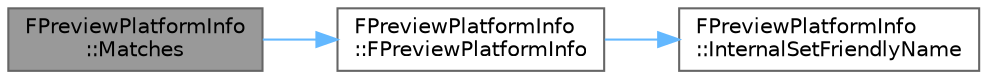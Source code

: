 digraph "FPreviewPlatformInfo::Matches"
{
 // INTERACTIVE_SVG=YES
 // LATEX_PDF_SIZE
  bgcolor="transparent";
  edge [fontname=Helvetica,fontsize=10,labelfontname=Helvetica,labelfontsize=10];
  node [fontname=Helvetica,fontsize=10,shape=box,height=0.2,width=0.4];
  rankdir="LR";
  Node1 [id="Node000001",label="FPreviewPlatformInfo\l::Matches",height=0.2,width=0.4,color="gray40", fillcolor="grey60", style="filled", fontcolor="black",tooltip="Checks if two FPreviewPlatformInfos are for the same preview platform."];
  Node1 -> Node2 [id="edge1_Node000001_Node000002",color="steelblue1",style="solid",tooltip=" "];
  Node2 [id="Node000002",label="FPreviewPlatformInfo\l::FPreviewPlatformInfo",height=0.2,width=0.4,color="grey40", fillcolor="white", style="filled",URL="$dd/d21/structFPreviewPlatformInfo.html#aeca0bf1ac60de4b47f4851fc9a379f26",tooltip=" "];
  Node2 -> Node3 [id="edge2_Node000002_Node000003",color="steelblue1",style="solid",tooltip=" "];
  Node3 [id="Node000003",label="FPreviewPlatformInfo\l::InternalSetFriendlyName",height=0.2,width=0.4,color="grey40", fillcolor="white", style="filled",URL="$dd/d21/structFPreviewPlatformInfo.html#a21c3f0cf6b0434cd2cfa01ac297bbb94",tooltip=" "];
}
